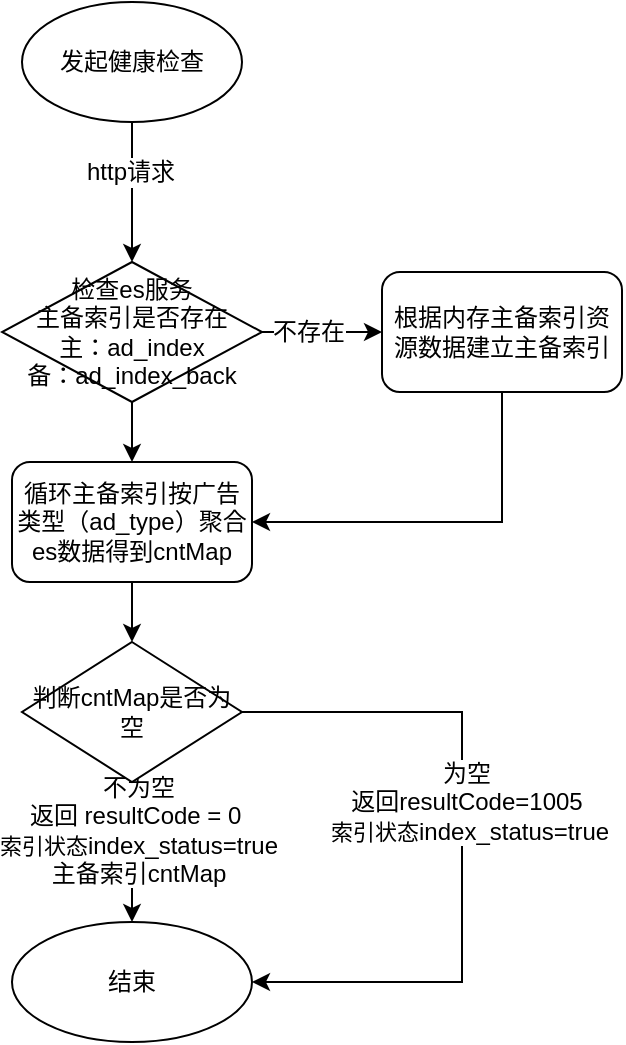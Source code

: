 <mxfile version="12.8.4" type="github" pages="3">
  <diagram id="Fh-FkXlsDdvQ9YG-0T8J" name="ad-shield健康检查">
    <mxGraphModel dx="932" dy="551" grid="1" gridSize="10" guides="1" tooltips="1" connect="1" arrows="1" fold="1" page="1" pageScale="1" pageWidth="827" pageHeight="1169" math="0" shadow="0">
      <root>
        <mxCell id="0" />
        <mxCell id="1" parent="0" />
        <mxCell id="jH8fylCY83q8PEKmx7wo-18" style="edgeStyle=orthogonalEdgeStyle;rounded=0;orthogonalLoop=1;jettySize=auto;html=1;entryX=0.5;entryY=0;entryDx=0;entryDy=0;" parent="1" source="jH8fylCY83q8PEKmx7wo-16" target="jH8fylCY83q8PEKmx7wo-17" edge="1">
          <mxGeometry relative="1" as="geometry" />
        </mxCell>
        <mxCell id="jH8fylCY83q8PEKmx7wo-20" value="http请求" style="text;html=1;align=center;verticalAlign=middle;resizable=0;points=[];;labelBackgroundColor=#ffffff;" parent="jH8fylCY83q8PEKmx7wo-18" vertex="1" connectable="0">
          <mxGeometry x="-0.3" y="-1" relative="1" as="geometry">
            <mxPoint as="offset" />
          </mxGeometry>
        </mxCell>
        <mxCell id="jH8fylCY83q8PEKmx7wo-16" value="发起健康检查" style="ellipse;whiteSpace=wrap;html=1;" parent="1" vertex="1">
          <mxGeometry x="210" y="100" width="110" height="60" as="geometry" />
        </mxCell>
        <mxCell id="jH8fylCY83q8PEKmx7wo-23" style="edgeStyle=orthogonalEdgeStyle;rounded=0;orthogonalLoop=1;jettySize=auto;html=1;" parent="1" source="jH8fylCY83q8PEKmx7wo-17" target="jH8fylCY83q8PEKmx7wo-22" edge="1">
          <mxGeometry relative="1" as="geometry" />
        </mxCell>
        <mxCell id="jH8fylCY83q8PEKmx7wo-25" value="不存在" style="text;html=1;align=center;verticalAlign=middle;resizable=0;points=[];;labelBackgroundColor=#ffffff;" parent="jH8fylCY83q8PEKmx7wo-23" vertex="1" connectable="0">
          <mxGeometry x="-0.253" relative="1" as="geometry">
            <mxPoint as="offset" />
          </mxGeometry>
        </mxCell>
        <mxCell id="jH8fylCY83q8PEKmx7wo-26" style="edgeStyle=orthogonalEdgeStyle;rounded=0;orthogonalLoop=1;jettySize=auto;html=1;entryX=0.5;entryY=0;entryDx=0;entryDy=0;" parent="1" source="jH8fylCY83q8PEKmx7wo-17" target="jH8fylCY83q8PEKmx7wo-21" edge="1">
          <mxGeometry relative="1" as="geometry" />
        </mxCell>
        <mxCell id="jH8fylCY83q8PEKmx7wo-17" value="检查es服务&lt;br&gt;主备索引是否存在&lt;br&gt;主：ad_index&lt;br&gt;备：ad_index_back" style="rhombus;whiteSpace=wrap;html=1;" parent="1" vertex="1">
          <mxGeometry x="200" y="230" width="130" height="70" as="geometry" />
        </mxCell>
        <mxCell id="jH8fylCY83q8PEKmx7wo-33" style="edgeStyle=orthogonalEdgeStyle;rounded=0;orthogonalLoop=1;jettySize=auto;html=1;entryX=0.5;entryY=0;entryDx=0;entryDy=0;" parent="1" source="jH8fylCY83q8PEKmx7wo-21" target="jH8fylCY83q8PEKmx7wo-28" edge="1">
          <mxGeometry relative="1" as="geometry" />
        </mxCell>
        <mxCell id="jH8fylCY83q8PEKmx7wo-21" value="循环主备索引按广告类型（ad_type）聚合es数据得到cntMap" style="rounded=1;whiteSpace=wrap;html=1;" parent="1" vertex="1">
          <mxGeometry x="205" y="330" width="120" height="60" as="geometry" />
        </mxCell>
        <mxCell id="jH8fylCY83q8PEKmx7wo-27" style="edgeStyle=orthogonalEdgeStyle;rounded=0;orthogonalLoop=1;jettySize=auto;html=1;entryX=1;entryY=0.5;entryDx=0;entryDy=0;" parent="1" source="jH8fylCY83q8PEKmx7wo-22" target="jH8fylCY83q8PEKmx7wo-21" edge="1">
          <mxGeometry relative="1" as="geometry">
            <Array as="points">
              <mxPoint x="450" y="360" />
            </Array>
          </mxGeometry>
        </mxCell>
        <mxCell id="jH8fylCY83q8PEKmx7wo-22" value="根据内存主备索引资源数据建立主备索引" style="rounded=1;whiteSpace=wrap;html=1;" parent="1" vertex="1">
          <mxGeometry x="390" y="235" width="120" height="60" as="geometry" />
        </mxCell>
        <mxCell id="jH8fylCY83q8PEKmx7wo-31" style="edgeStyle=orthogonalEdgeStyle;rounded=0;orthogonalLoop=1;jettySize=auto;html=1;entryX=0.5;entryY=0;entryDx=0;entryDy=0;" parent="1" source="jH8fylCY83q8PEKmx7wo-28" target="jH8fylCY83q8PEKmx7wo-30" edge="1">
          <mxGeometry relative="1" as="geometry" />
        </mxCell>
        <mxCell id="jH8fylCY83q8PEKmx7wo-32" value="不为空&lt;br&gt;返回&amp;nbsp;resultCode = 0&amp;nbsp;&lt;br&gt;&lt;span style=&quot;font-size: 11px&quot;&gt;索引状态&lt;/span&gt;index_status=true&lt;br&gt;主备索引cntMap" style="text;html=1;align=center;verticalAlign=middle;resizable=0;points=[];;labelBackgroundColor=#ffffff;" parent="jH8fylCY83q8PEKmx7wo-31" vertex="1" connectable="0">
          <mxGeometry x="-0.32" y="3" relative="1" as="geometry">
            <mxPoint as="offset" />
          </mxGeometry>
        </mxCell>
        <mxCell id="jH8fylCY83q8PEKmx7wo-34" style="edgeStyle=orthogonalEdgeStyle;rounded=0;orthogonalLoop=1;jettySize=auto;html=1;exitX=1;exitY=0.5;exitDx=0;exitDy=0;entryX=1;entryY=0.5;entryDx=0;entryDy=0;" parent="1" source="jH8fylCY83q8PEKmx7wo-28" target="jH8fylCY83q8PEKmx7wo-30" edge="1">
          <mxGeometry relative="1" as="geometry">
            <Array as="points">
              <mxPoint x="430" y="455" />
              <mxPoint x="430" y="590" />
            </Array>
          </mxGeometry>
        </mxCell>
        <mxCell id="jH8fylCY83q8PEKmx7wo-36" value="为空&lt;br&gt;返回resultCode=1005&lt;br&gt;&lt;span style=&quot;font-size: 11px&quot;&gt;&amp;nbsp;索引状态&lt;/span&gt;index_status=true" style="text;html=1;align=center;verticalAlign=middle;resizable=0;points=[];;labelBackgroundColor=#ffffff;" parent="jH8fylCY83q8PEKmx7wo-34" vertex="1" connectable="0">
          <mxGeometry x="-0.113" y="2" relative="1" as="geometry">
            <mxPoint as="offset" />
          </mxGeometry>
        </mxCell>
        <mxCell id="jH8fylCY83q8PEKmx7wo-28" value="判断cntMap是否为空" style="rhombus;whiteSpace=wrap;html=1;" parent="1" vertex="1">
          <mxGeometry x="210" y="420" width="110" height="70" as="geometry" />
        </mxCell>
        <mxCell id="jH8fylCY83q8PEKmx7wo-30" value="结束" style="ellipse;whiteSpace=wrap;html=1;" parent="1" vertex="1">
          <mxGeometry x="205" y="560" width="120" height="60" as="geometry" />
        </mxCell>
      </root>
    </mxGraphModel>
  </diagram>
  <diagram id="pWeyHFxG7Zy1q2EUkXWi" name="ad-merger健康检查">
    <mxGraphModel dx="932" dy="551" grid="1" gridSize="10" guides="1" tooltips="1" connect="1" arrows="1" fold="1" page="1" pageScale="1" pageWidth="827" pageHeight="1169" math="0" shadow="0">
      <root>
        <mxCell id="fAunHQatHXCc6FY_Nxqo-0" />
        <mxCell id="fAunHQatHXCc6FY_Nxqo-1" parent="fAunHQatHXCc6FY_Nxqo-0" />
        <mxCell id="3z1k4svYnaFbznWEJd8u-0" style="edgeStyle=orthogonalEdgeStyle;rounded=0;orthogonalLoop=1;jettySize=auto;html=1;entryX=0.5;entryY=0;entryDx=0;entryDy=0;" parent="fAunHQatHXCc6FY_Nxqo-1" source="3z1k4svYnaFbznWEJd8u-2" target="3z1k4svYnaFbznWEJd8u-6" edge="1">
          <mxGeometry relative="1" as="geometry" />
        </mxCell>
        <mxCell id="3z1k4svYnaFbznWEJd8u-1" value="http请求" style="text;html=1;align=center;verticalAlign=middle;resizable=0;points=[];;labelBackgroundColor=#ffffff;" parent="3z1k4svYnaFbznWEJd8u-0" vertex="1" connectable="0">
          <mxGeometry x="-0.3" y="-1" relative="1" as="geometry">
            <mxPoint as="offset" />
          </mxGeometry>
        </mxCell>
        <mxCell id="UdpwUD5fhdhRlGDHMnGv-2" value="不存在&lt;br&gt;&lt;span style=&quot;font-size: 12px&quot;&gt;返回resultCode=1004&lt;br&gt;&lt;/span&gt;和 索引状态&amp;nbsp;&lt;span style=&quot;font-size: 12px&quot;&gt;index_status=false&lt;/span&gt;" style="edgeStyle=orthogonalEdgeStyle;rounded=0;orthogonalLoop=1;jettySize=auto;html=1;entryX=1;entryY=0.5;entryDx=0;entryDy=0;exitX=1;exitY=0.5;exitDx=0;exitDy=0;" parent="fAunHQatHXCc6FY_Nxqo-1" source="3z1k4svYnaFbznWEJd8u-6" target="3z1k4svYnaFbznWEJd8u-16" edge="1">
          <mxGeometry relative="1" as="geometry">
            <Array as="points">
              <mxPoint x="450" y="265" />
              <mxPoint x="450" y="590" />
            </Array>
          </mxGeometry>
        </mxCell>
        <mxCell id="3z1k4svYnaFbznWEJd8u-2" value="发起健康检查" style="ellipse;whiteSpace=wrap;html=1;" parent="fAunHQatHXCc6FY_Nxqo-1" vertex="1">
          <mxGeometry x="210" y="100" width="110" height="60" as="geometry" />
        </mxCell>
        <mxCell id="3z1k4svYnaFbznWEJd8u-5" style="edgeStyle=orthogonalEdgeStyle;rounded=0;orthogonalLoop=1;jettySize=auto;html=1;entryX=0.5;entryY=0;entryDx=0;entryDy=0;" parent="fAunHQatHXCc6FY_Nxqo-1" source="3z1k4svYnaFbznWEJd8u-6" target="3z1k4svYnaFbznWEJd8u-8" edge="1">
          <mxGeometry relative="1" as="geometry" />
        </mxCell>
        <mxCell id="3z1k4svYnaFbznWEJd8u-6" value="检查es服务&lt;br&gt;配置索引ad_index是否存在" style="rhombus;whiteSpace=wrap;html=1;" parent="fAunHQatHXCc6FY_Nxqo-1" vertex="1">
          <mxGeometry x="200" y="230" width="130" height="70" as="geometry" />
        </mxCell>
        <mxCell id="3z1k4svYnaFbznWEJd8u-7" style="edgeStyle=orthogonalEdgeStyle;rounded=0;orthogonalLoop=1;jettySize=auto;html=1;entryX=0.5;entryY=0;entryDx=0;entryDy=0;" parent="fAunHQatHXCc6FY_Nxqo-1" source="3z1k4svYnaFbznWEJd8u-8" target="3z1k4svYnaFbznWEJd8u-15" edge="1">
          <mxGeometry relative="1" as="geometry" />
        </mxCell>
        <mxCell id="3z1k4svYnaFbznWEJd8u-8" value="索引ad_index 按广告类型（ad_type）聚合es数据得到cntMap" style="rounded=1;whiteSpace=wrap;html=1;" parent="fAunHQatHXCc6FY_Nxqo-1" vertex="1">
          <mxGeometry x="205" y="330" width="120" height="60" as="geometry" />
        </mxCell>
        <mxCell id="3z1k4svYnaFbznWEJd8u-11" style="edgeStyle=orthogonalEdgeStyle;rounded=0;orthogonalLoop=1;jettySize=auto;html=1;entryX=0.5;entryY=0;entryDx=0;entryDy=0;" parent="fAunHQatHXCc6FY_Nxqo-1" source="3z1k4svYnaFbznWEJd8u-15" target="3z1k4svYnaFbznWEJd8u-16" edge="1">
          <mxGeometry relative="1" as="geometry" />
        </mxCell>
        <mxCell id="3z1k4svYnaFbznWEJd8u-12" value="否&lt;br&gt;返回&amp;nbsp;resultCode = 0&amp;nbsp;&lt;br&gt;、&lt;span style=&quot;font-size: 11px&quot;&gt;索引状态&lt;/span&gt;&amp;nbsp;index_status=true&lt;br&gt;和主备索引cntMap" style="text;html=1;align=center;verticalAlign=middle;resizable=0;points=[];;labelBackgroundColor=#ffffff;" parent="3z1k4svYnaFbznWEJd8u-11" vertex="1" connectable="0">
          <mxGeometry x="-0.32" y="3" relative="1" as="geometry">
            <mxPoint as="offset" />
          </mxGeometry>
        </mxCell>
        <mxCell id="3z1k4svYnaFbznWEJd8u-13" style="edgeStyle=orthogonalEdgeStyle;rounded=0;orthogonalLoop=1;jettySize=auto;html=1;exitX=1;exitY=0.5;exitDx=0;exitDy=0;entryX=1;entryY=0.5;entryDx=0;entryDy=0;" parent="fAunHQatHXCc6FY_Nxqo-1" source="3z1k4svYnaFbznWEJd8u-15" target="3z1k4svYnaFbznWEJd8u-16" edge="1">
          <mxGeometry relative="1" as="geometry">
            <Array as="points">
              <mxPoint x="390" y="455" />
              <mxPoint x="390" y="590" />
            </Array>
          </mxGeometry>
        </mxCell>
        <mxCell id="3z1k4svYnaFbznWEJd8u-14" value="是&lt;br&gt;返回resultCode=1005&lt;br&gt;&lt;span style=&quot;font-size: 11px&quot;&gt;和 索引状态&lt;/span&gt;&amp;nbsp;index_status=true" style="text;html=1;align=center;verticalAlign=middle;resizable=0;points=[];;labelBackgroundColor=#ffffff;" parent="3z1k4svYnaFbznWEJd8u-13" vertex="1" connectable="0">
          <mxGeometry x="-0.113" y="2" relative="1" as="geometry">
            <mxPoint as="offset" />
          </mxGeometry>
        </mxCell>
        <mxCell id="3z1k4svYnaFbznWEJd8u-15" value="判断cntMap是否为空" style="rhombus;whiteSpace=wrap;html=1;" parent="fAunHQatHXCc6FY_Nxqo-1" vertex="1">
          <mxGeometry x="210" y="420" width="110" height="70" as="geometry" />
        </mxCell>
        <mxCell id="3z1k4svYnaFbznWEJd8u-16" value="结束" style="ellipse;whiteSpace=wrap;html=1;" parent="fAunHQatHXCc6FY_Nxqo-1" vertex="1">
          <mxGeometry x="205" y="560" width="120" height="60" as="geometry" />
        </mxCell>
      </root>
    </mxGraphModel>
  </diagram>
  <diagram id="0wPaPUyW0avSG8x-eAVy" name="ad-ssp健康检查">
    <mxGraphModel dx="932" dy="551" grid="1" gridSize="10" guides="1" tooltips="1" connect="1" arrows="1" fold="1" page="1" pageScale="1" pageWidth="827" pageHeight="1169" math="0" shadow="0">
      <root>
        <mxCell id="jCD15fpiU59etRgHQPGw-0" />
        <mxCell id="jCD15fpiU59etRgHQPGw-1" parent="jCD15fpiU59etRgHQPGw-0" />
        <mxCell id="Q8Ou8aBHPlAMR3QkmS03-12" style="edgeStyle=orthogonalEdgeStyle;rounded=0;orthogonalLoop=1;jettySize=auto;html=1;entryX=0.5;entryY=0;entryDx=0;entryDy=0;" parent="jCD15fpiU59etRgHQPGw-1" source="rn2cT4v-FtYeabOEz3eV-0" target="rn2cT4v-FtYeabOEz3eV-1" edge="1">
          <mxGeometry relative="1" as="geometry" />
        </mxCell>
        <mxCell id="rn2cT4v-FtYeabOEz3eV-0" value="发起健康检查" style="ellipse;whiteSpace=wrap;html=1;" parent="jCD15fpiU59etRgHQPGw-1" vertex="1">
          <mxGeometry x="210" y="30" width="120" height="70" as="geometry" />
        </mxCell>
        <mxCell id="Eo22ZyS6s3XHy2_YQfYe-1" style="edgeStyle=orthogonalEdgeStyle;rounded=0;orthogonalLoop=1;jettySize=auto;html=1;exitX=1;exitY=0.5;exitDx=0;exitDy=0;entryX=1;entryY=0.5;entryDx=0;entryDy=0;" parent="jCD15fpiU59etRgHQPGw-1" source="rn2cT4v-FtYeabOEz3eV-1" target="Eo22ZyS6s3XHy2_YQfYe-0" edge="1">
          <mxGeometry relative="1" as="geometry">
            <Array as="points">
              <mxPoint x="420" y="180" />
              <mxPoint x="420" y="603" />
            </Array>
          </mxGeometry>
        </mxCell>
        <mxCell id="Eo22ZyS6s3XHy2_YQfYe-3" value="异常&lt;br&gt;返回resultCode=501" style="text;html=1;align=center;verticalAlign=middle;resizable=0;points=[];;labelBackgroundColor=#ffffff;" parent="Eo22ZyS6s3XHy2_YQfYe-1" vertex="1" connectable="0">
          <mxGeometry x="-0.185" y="2" relative="1" as="geometry">
            <mxPoint as="offset" />
          </mxGeometry>
        </mxCell>
        <mxCell id="Q8Ou8aBHPlAMR3QkmS03-13" style="edgeStyle=orthogonalEdgeStyle;rounded=0;orthogonalLoop=1;jettySize=auto;html=1;" parent="jCD15fpiU59etRgHQPGw-1" source="rn2cT4v-FtYeabOEz3eV-1" target="Q8Ou8aBHPlAMR3QkmS03-0" edge="1">
          <mxGeometry relative="1" as="geometry" />
        </mxCell>
        <mxCell id="rn2cT4v-FtYeabOEz3eV-1" value="根据配置请求数据checkData得到请求对象数据requestArr" style="rounded=1;whiteSpace=wrap;html=1;" parent="jCD15fpiU59etRgHQPGw-1" vertex="1">
          <mxGeometry x="200" y="150" width="140" height="60" as="geometry" />
        </mxCell>
        <mxCell id="Eo22ZyS6s3XHy2_YQfYe-0" value="结束" style="ellipse;whiteSpace=wrap;html=1;" parent="jCD15fpiU59etRgHQPGw-1" vertex="1">
          <mxGeometry x="210" y="570" width="120" height="66" as="geometry" />
        </mxCell>
        <mxCell id="Q8Ou8aBHPlAMR3QkmS03-14" style="edgeStyle=orthogonalEdgeStyle;rounded=0;orthogonalLoop=1;jettySize=auto;html=1;entryX=0.5;entryY=0;entryDx=0;entryDy=0;" parent="jCD15fpiU59etRgHQPGw-1" source="Q8Ou8aBHPlAMR3QkmS03-0" target="Q8Ou8aBHPlAMR3QkmS03-1" edge="1">
          <mxGeometry relative="1" as="geometry" />
        </mxCell>
        <mxCell id="Q8Ou8aBHPlAMR3QkmS03-0" value="循环requestArr" style="rounded=1;whiteSpace=wrap;html=1;" parent="jCD15fpiU59etRgHQPGw-1" vertex="1">
          <mxGeometry x="195" y="250" width="150" height="50" as="geometry" />
        </mxCell>
        <mxCell id="Q8Ou8aBHPlAMR3QkmS03-15" style="edgeStyle=orthogonalEdgeStyle;rounded=0;orthogonalLoop=1;jettySize=auto;html=1;" parent="jCD15fpiU59etRgHQPGw-1" source="Q8Ou8aBHPlAMR3QkmS03-1" target="Q8Ou8aBHPlAMR3QkmS03-2" edge="1">
          <mxGeometry relative="1" as="geometry" />
        </mxCell>
        <mxCell id="Q8Ou8aBHPlAMR3QkmS03-1" value="单个请求requestNode发起搜索请求得到responseNode" style="rounded=1;whiteSpace=wrap;html=1;" parent="jCD15fpiU59etRgHQPGw-1" vertex="1">
          <mxGeometry x="210" y="335" width="120" height="60" as="geometry" />
        </mxCell>
        <mxCell id="Q8Ou8aBHPlAMR3QkmS03-3" value="是" style="edgeStyle=orthogonalEdgeStyle;rounded=0;orthogonalLoop=1;jettySize=auto;html=1;entryX=0;entryY=0.5;entryDx=0;entryDy=0;" parent="jCD15fpiU59etRgHQPGw-1" source="Q8Ou8aBHPlAMR3QkmS03-2" target="Q8Ou8aBHPlAMR3QkmS03-0" edge="1">
          <mxGeometry relative="1" as="geometry">
            <Array as="points">
              <mxPoint x="160" y="470" />
              <mxPoint x="160" y="285" />
            </Array>
          </mxGeometry>
        </mxCell>
        <mxCell id="Q8Ou8aBHPlAMR3QkmS03-8" style="edgeStyle=orthogonalEdgeStyle;rounded=0;orthogonalLoop=1;jettySize=auto;html=1;entryX=1;entryY=0;entryDx=0;entryDy=0;" parent="jCD15fpiU59etRgHQPGw-1" source="Q8Ou8aBHPlAMR3QkmS03-2" target="Eo22ZyS6s3XHy2_YQfYe-0" edge="1">
          <mxGeometry relative="1" as="geometry">
            <Array as="points">
              <mxPoint x="350" y="470" />
              <mxPoint x="350" y="580" />
            </Array>
          </mxGeometry>
        </mxCell>
        <mxCell id="Q8Ou8aBHPlAMR3QkmS03-9" value="否&lt;br&gt;返回resultCode=501" style="text;html=1;align=center;verticalAlign=middle;resizable=0;points=[];;labelBackgroundColor=#ffffff;" parent="Q8Ou8aBHPlAMR3QkmS03-8" vertex="1" connectable="0">
          <mxGeometry x="0.125" y="-3" relative="1" as="geometry">
            <mxPoint x="3" y="-37" as="offset" />
          </mxGeometry>
        </mxCell>
        <mxCell id="Q8Ou8aBHPlAMR3QkmS03-10" style="edgeStyle=orthogonalEdgeStyle;rounded=0;orthogonalLoop=1;jettySize=auto;html=1;" parent="jCD15fpiU59etRgHQPGw-1" source="Q8Ou8aBHPlAMR3QkmS03-2" target="Eo22ZyS6s3XHy2_YQfYe-0" edge="1">
          <mxGeometry relative="1" as="geometry" />
        </mxCell>
        <mxCell id="Q8Ou8aBHPlAMR3QkmS03-11" value="循环完毕&lt;br&gt;返回resultCode=0" style="text;html=1;align=center;verticalAlign=middle;resizable=0;points=[];;labelBackgroundColor=#ffffff;" parent="Q8Ou8aBHPlAMR3QkmS03-10" vertex="1" connectable="0">
          <mxGeometry x="-0.167" y="-1" relative="1" as="geometry">
            <mxPoint as="offset" />
          </mxGeometry>
        </mxCell>
        <mxCell id="Q8Ou8aBHPlAMR3QkmS03-2" value="&lt;span style=&quot;white-space: normal&quot;&gt;判断responseNode中resultCode=0&lt;/span&gt;" style="rhombus;whiteSpace=wrap;html=1;" parent="jCD15fpiU59etRgHQPGw-1" vertex="1">
          <mxGeometry x="210" y="430" width="120" height="80" as="geometry" />
        </mxCell>
      </root>
    </mxGraphModel>
  </diagram>
</mxfile>
